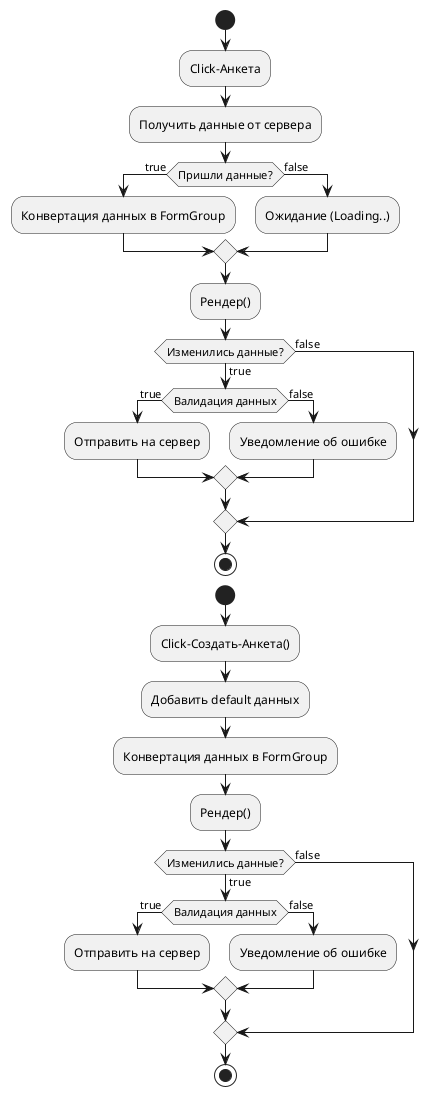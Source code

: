 @startuml
'https://plantuml.com/activity-diagram-beta
start
:Click-Анкета;
:Получить данные от сервера;
if (Пришли данные?) then (true)
    :Конвертация данных в FormGroup;
else (false)
    :Ожидание (Loading..);
endif
:Рендер();
if (Изменились данные?) then (true)
    if (Валидация данных) then (true)
        :Отправить на сервер;
    else (false)
        :Уведомление об ошибке;
    endif
else (false)
endif
stop


start
:Click-Создать-Анкета();
:Добавить default данных;
:Конвертация данных в FormGroup;
:Рендер();
if (Изменились данные?) then (true)
    if (Валидация данных) then (true)
        :Отправить на сервер;
    else (false)
        :Уведомление об ошибке;
    endif
else (false)
endif
stop
@enduml
